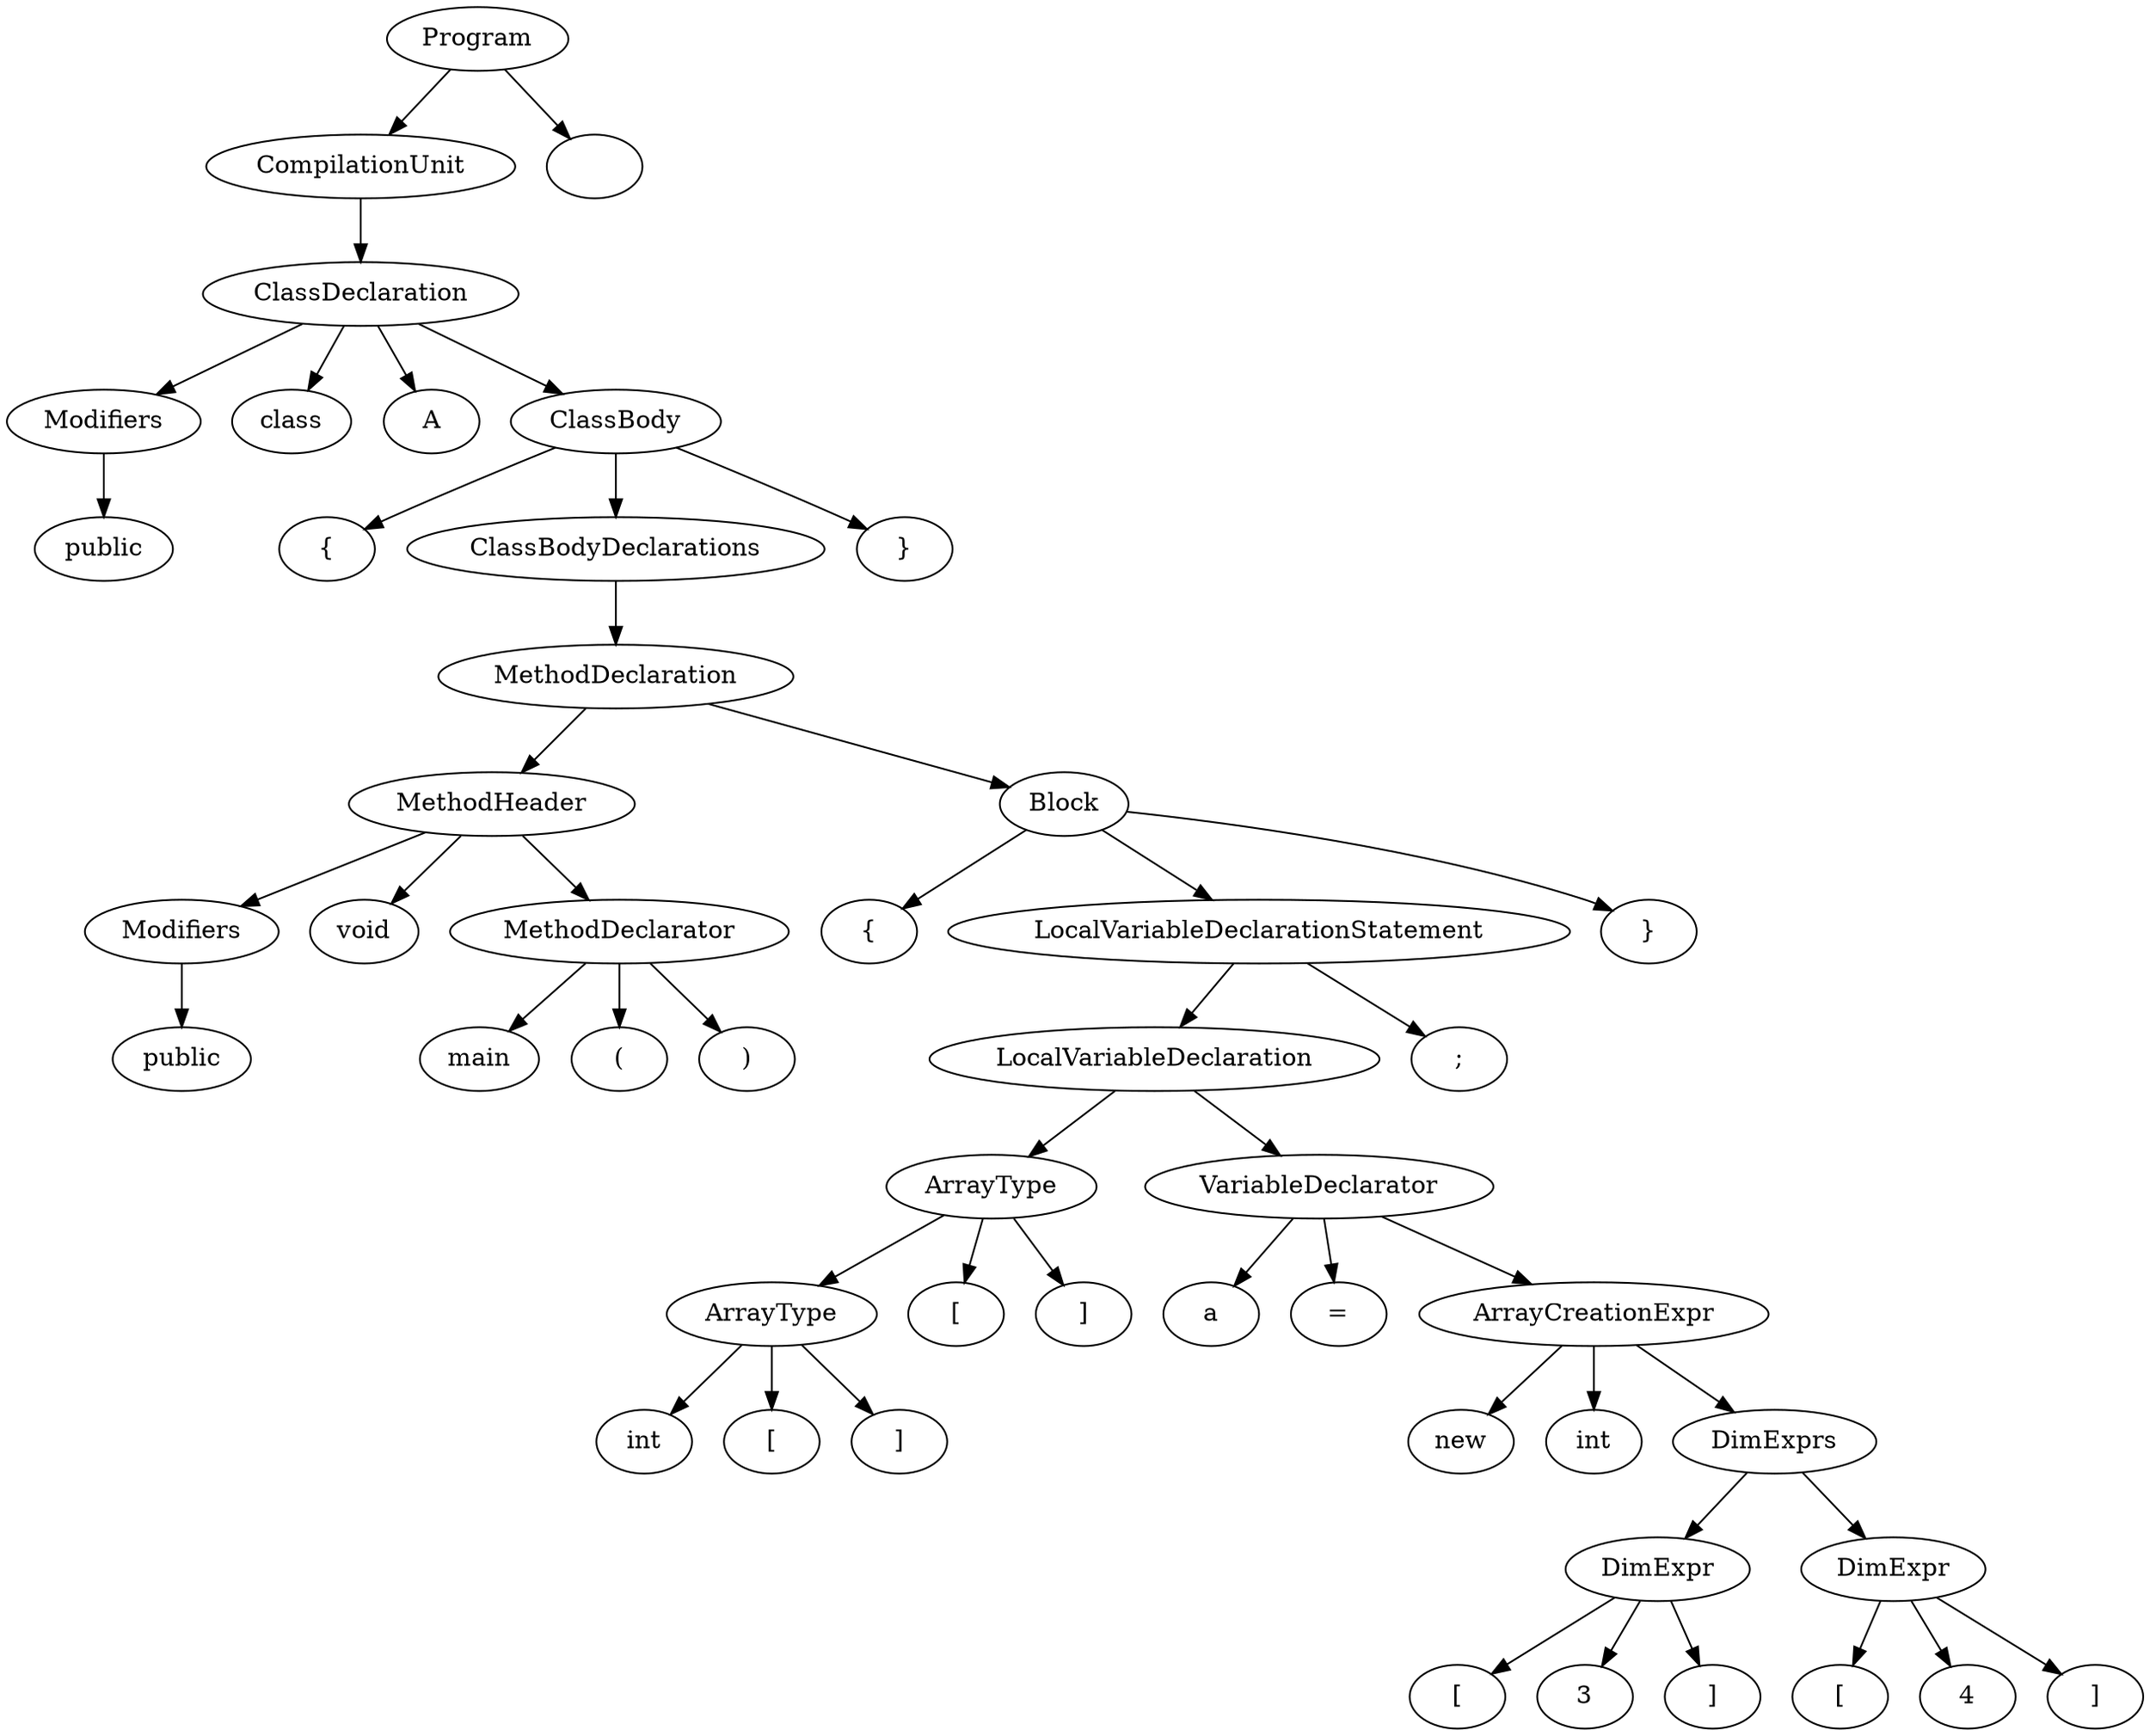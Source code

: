 digraph G {
n1 [label="public"]
n2 [label="Modifiers"]
n2->n1;
n3 [label="class"]
n4 [label="A"]
n5 [label="{"]
n6 [label="public"]
n7 [label="Modifiers"]
n7->n6;
n8 [label="void"]
n9 [label="main"]
n10 [label="("]
n11 [label=")"]
n12 [label="MethodDeclarator"]
n12->n11;
n12->n10;
n12->n9;
n13 [label="MethodHeader"]
n13->n12;
n13->n8;
n13->n7;
n14 [label="{"]
n15 [label="int"]
n16 [label="["]
n17 [label="]"]
n18 [label="ArrayType"]
n18->n17;
n18->n16;
n18->n15;
n19 [label="["]
n20 [label="]"]
n21 [label="ArrayType"]
n21->n20;
n21->n19;
n21->n18;
n22 [label="a"]
n23 [label="="]
n24 [label="new"]
n25 [label="int"]
n26 [label="["]
n27 [label="3"]
n28 [label="]"]
n29 [label="DimExpr"]
n29->n28;
n29->n27;
n29->n26;
n30 [label="["]
n31 [label="4"]
n32 [label="]"]
n33 [label="DimExpr"]
n33->n32;
n33->n31;
n33->n30;
n34 [label="DimExprs"]
n34->n33;
n34->n29;
n35 [label="ArrayCreationExpr"]
n35->n34;
n35->n25;
n35->n24;
n36 [label="VariableDeclarator"]
n36->n35;
n36->n23;
n36->n22;
n37 [label="LocalVariableDeclaration"]
n37->n36;
n37->n21;
n38 [label=";"]
n39 [label="LocalVariableDeclarationStatement"]
n39->n38;
n39->n37;
n40 [label="}"]
n41 [label="Block"]
n41->n40;
n41->n39;
n41->n14;
n42 [label="MethodDeclaration"]
n42->n41;
n42->n13;
n43 [label="ClassBodyDeclarations"]
n43->n42;
n44 [label="}"]
n45 [label="ClassBody"]
n45->n44;
n45->n43;
n45->n5;
n46 [label="ClassDeclaration"]
n46->n45;
n46->n4;
n46->n3;
n46->n2;
n47 [label="CompilationUnit"]
n47->n46;
n48 [label="Program"]
n48->n49;
n48->n47;
n49 [label=""]
}
